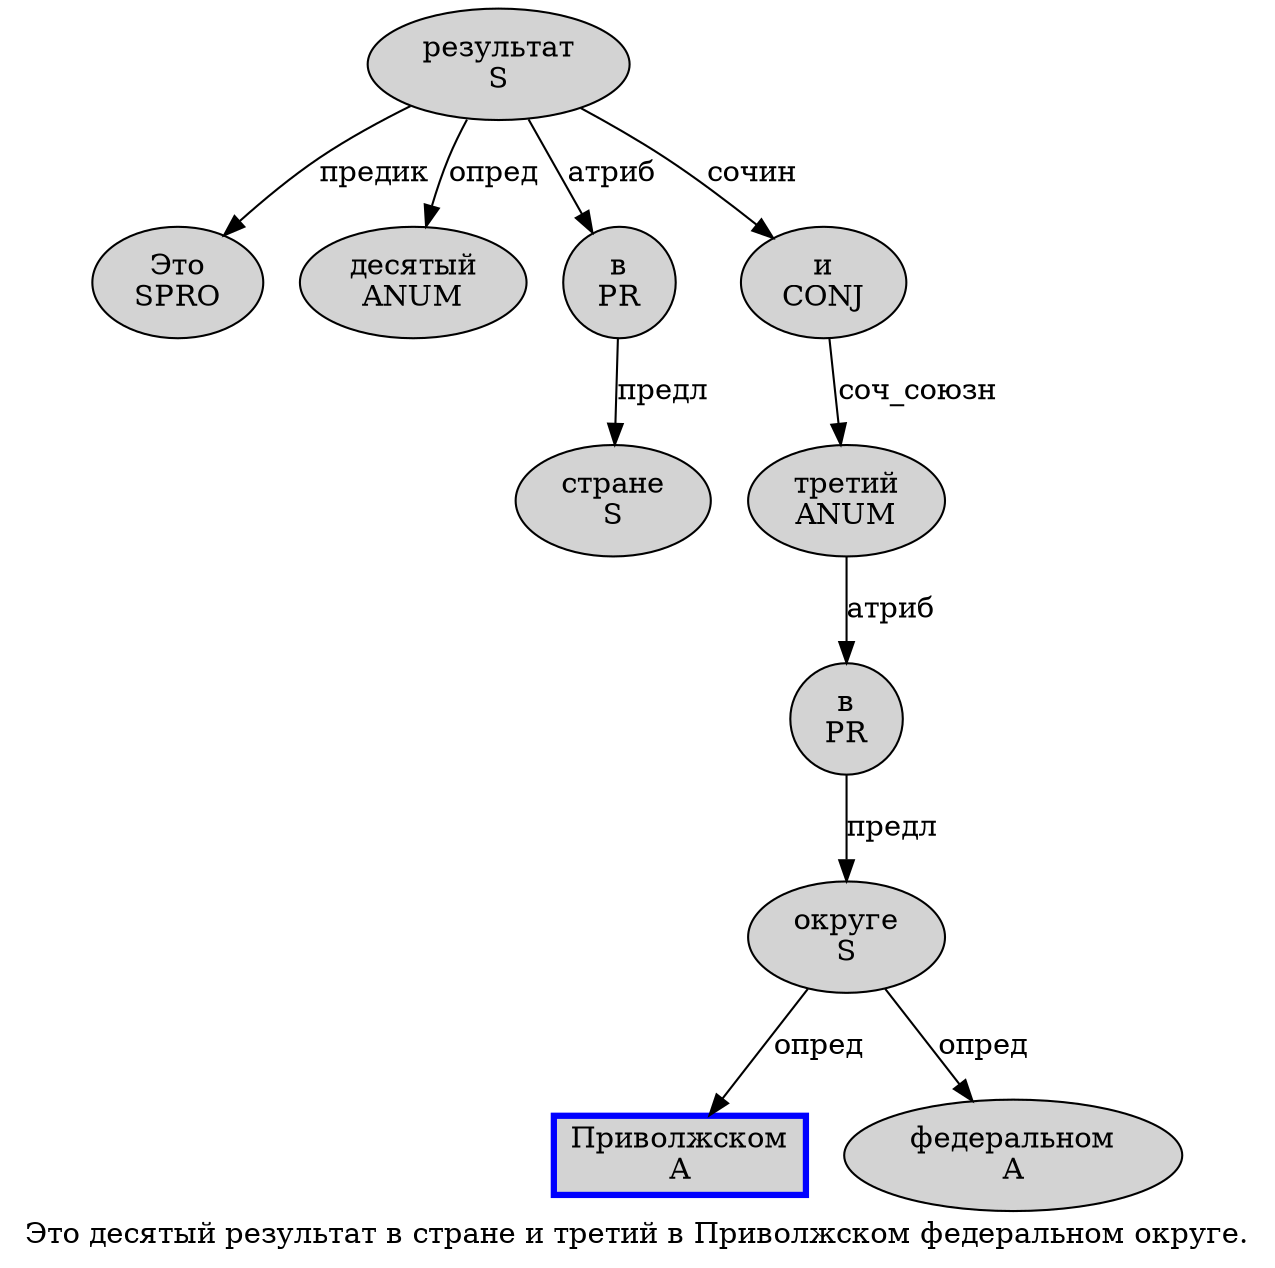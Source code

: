 digraph SENTENCE_1007 {
	graph [label="Это десятый результат в стране и третий в Приволжском федеральном округе."]
	node [style=filled]
		0 [label="Это
SPRO" color="" fillcolor=lightgray penwidth=1 shape=ellipse]
		1 [label="десятый
ANUM" color="" fillcolor=lightgray penwidth=1 shape=ellipse]
		2 [label="результат
S" color="" fillcolor=lightgray penwidth=1 shape=ellipse]
		3 [label="в
PR" color="" fillcolor=lightgray penwidth=1 shape=ellipse]
		4 [label="стране
S" color="" fillcolor=lightgray penwidth=1 shape=ellipse]
		5 [label="и
CONJ" color="" fillcolor=lightgray penwidth=1 shape=ellipse]
		6 [label="третий
ANUM" color="" fillcolor=lightgray penwidth=1 shape=ellipse]
		7 [label="в
PR" color="" fillcolor=lightgray penwidth=1 shape=ellipse]
		8 [label="Приволжском
A" color=blue fillcolor=lightgray penwidth=3 shape=box]
		9 [label="федеральном
A" color="" fillcolor=lightgray penwidth=1 shape=ellipse]
		10 [label="округе
S" color="" fillcolor=lightgray penwidth=1 shape=ellipse]
			2 -> 0 [label="предик"]
			2 -> 1 [label="опред"]
			2 -> 3 [label="атриб"]
			2 -> 5 [label="сочин"]
			6 -> 7 [label="атриб"]
			10 -> 8 [label="опред"]
			10 -> 9 [label="опред"]
			3 -> 4 [label="предл"]
			5 -> 6 [label="соч_союзн"]
			7 -> 10 [label="предл"]
}